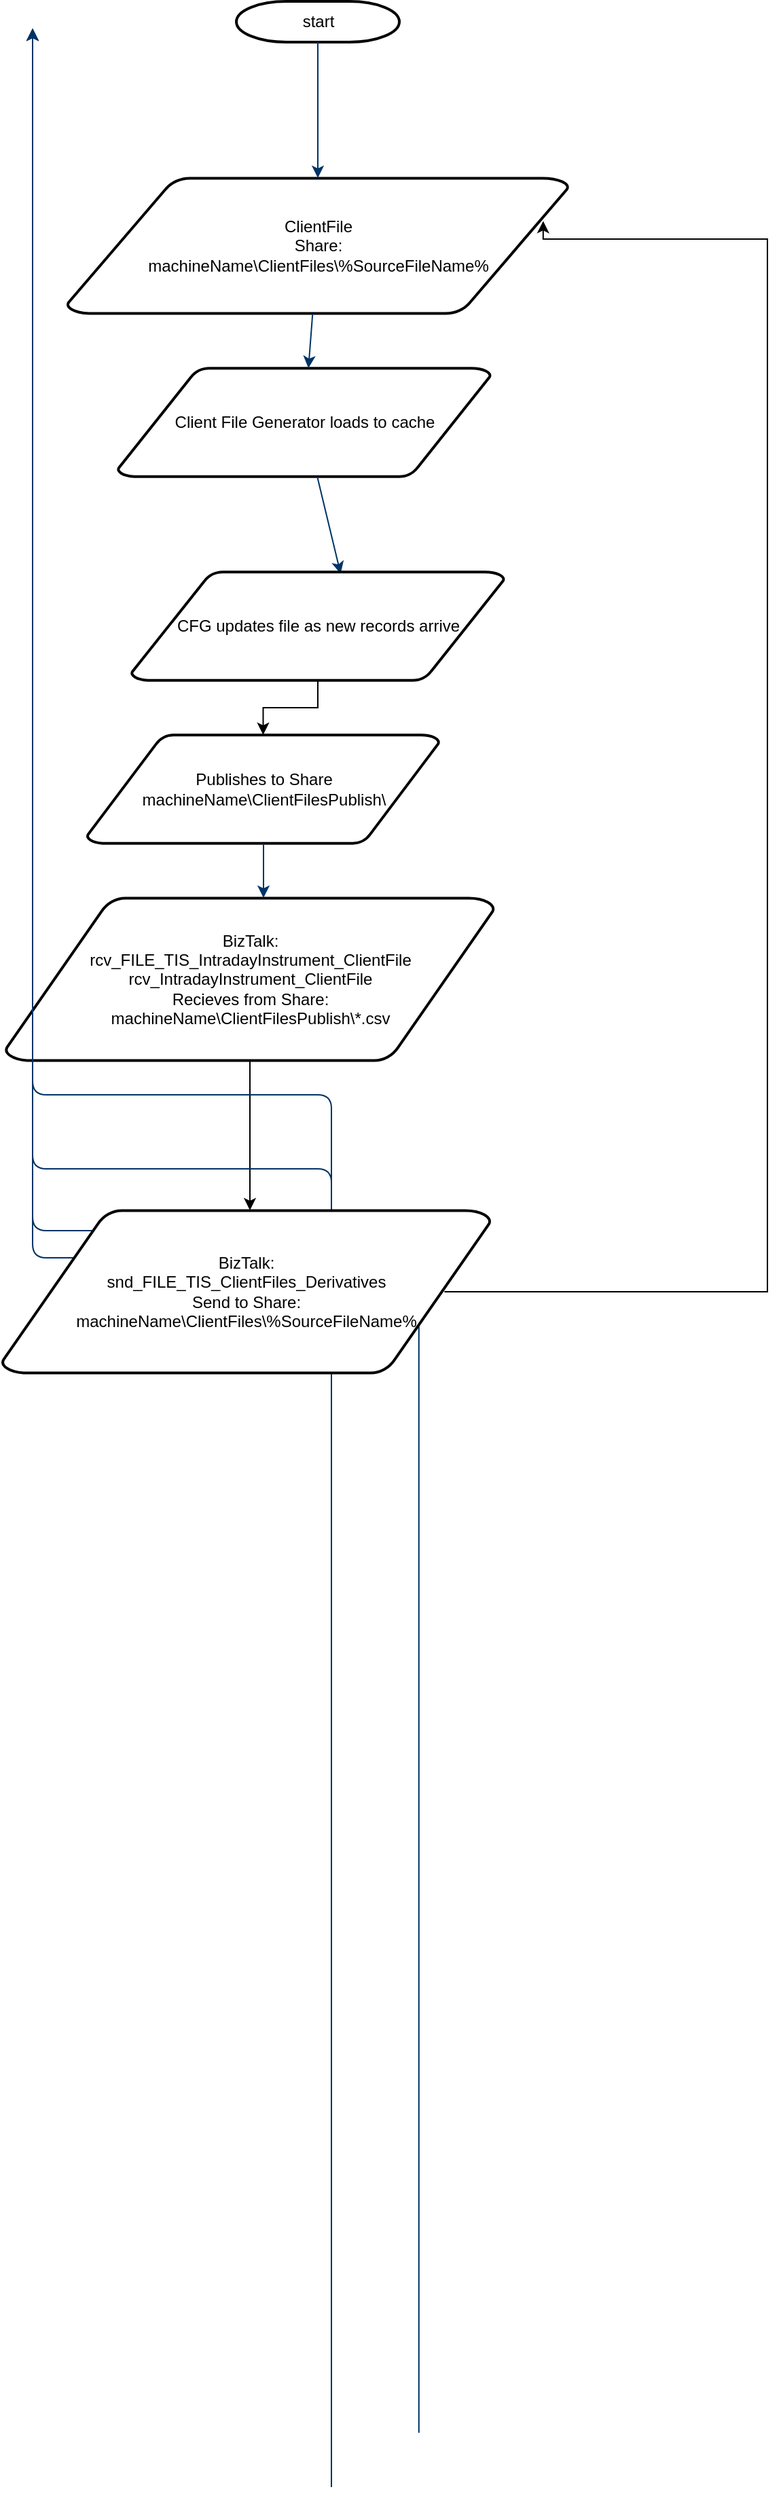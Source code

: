 <mxfile version="22.0.4" type="github">
  <diagram id="6a731a19-8d31-9384-78a2-239565b7b9f0" name="Page-1">
    <mxGraphModel dx="1034" dy="1301" grid="1" gridSize="10" guides="1" tooltips="1" connect="1" arrows="1" fold="1" page="1" pageScale="1" pageWidth="1169" pageHeight="827" background="none" math="0" shadow="0">
      <root>
        <mxCell id="0" />
        <mxCell id="1" parent="0" />
        <mxCell id="2" value="start" style="shape=mxgraph.flowchart.terminator;strokeWidth=2;gradientColor=none;gradientDirection=north;fontStyle=0;html=1;" parent="1" vertex="1">
          <mxGeometry x="250.01" y="-20" width="120" height="30" as="geometry" />
        </mxCell>
        <mxCell id="3" value="ClientFile&lt;br&gt;Share:&lt;br style=&quot;border-color: var(--border-color);&quot;&gt;machineName\\ClientFiles\%SourceFileName%" style="shape=mxgraph.flowchart.data;strokeWidth=2;gradientColor=none;gradientDirection=north;fontStyle=0;html=1;" parent="1" vertex="1">
          <mxGeometry x="125.26" y="110" width="369.5" height="100" as="geometry" />
        </mxCell>
        <mxCell id="4" value="Publishes to Share&lt;br&gt;machineName\ClientFilesPublish\" style="shape=mxgraph.flowchart.data;strokeWidth=2;gradientColor=none;gradientDirection=north;fontStyle=0;html=1;" parent="1" vertex="1">
          <mxGeometry x="140" y="520" width="259.5" height="80" as="geometry" />
        </mxCell>
        <mxCell id="5" value="Client File Generator loads to cache" style="shape=mxgraph.flowchart.data;strokeWidth=2;gradientColor=none;gradientDirection=north;fontStyle=0;html=1;" parent="1" vertex="1">
          <mxGeometry x="162.63" y="250" width="274.75" height="80" as="geometry" />
        </mxCell>
        <mxCell id="7" style="fontStyle=1;strokeColor=#003366;strokeWidth=1;html=1;" parent="1" source="2" target="3" edge="1">
          <mxGeometry relative="1" as="geometry" />
        </mxCell>
        <mxCell id="8" style="fontStyle=1;strokeColor=#003366;strokeWidth=1;html=1;" parent="1" source="3" target="5" edge="1">
          <mxGeometry relative="1" as="geometry" />
        </mxCell>
        <mxCell id="9" style="entryX=0.561;entryY=0.017;entryPerimeter=0;fontStyle=1;strokeColor=#003366;strokeWidth=1;html=1;entryDx=0;entryDy=0;" parent="1" source="5" target="_zM-YDJ3qmBeB4hZ0uHO-55" edge="1">
          <mxGeometry relative="1" as="geometry">
            <mxPoint x="320" y="390" as="targetPoint" />
          </mxGeometry>
        </mxCell>
        <mxCell id="_zM-YDJ3qmBeB4hZ0uHO-58" value="" style="edgeStyle=orthogonalEdgeStyle;rounded=0;orthogonalLoop=1;jettySize=auto;html=1;" edge="1" parent="1" source="13">
          <mxGeometry relative="1" as="geometry">
            <mxPoint x="260" y="870" as="targetPoint" />
          </mxGeometry>
        </mxCell>
        <mxCell id="13" value="BizTalk:&lt;br&gt;rcv_FILE_TIS_IntradayInstrument_ClientFile&lt;br&gt;rcv_IntradayInstrument_ClientFile&lt;br&gt;Recieves from Share:&lt;br&gt;machineName\\ClientFilesPublish\*.csv" style="shape=mxgraph.flowchart.data;strokeWidth=2;gradientColor=none;gradientDirection=north;fontStyle=0;html=1;" parent="1" vertex="1">
          <mxGeometry x="80" y="640" width="360" height="120" as="geometry" />
        </mxCell>
        <mxCell id="17" value="" style="edgeStyle=elbowEdgeStyle;elbow=horizontal;fontStyle=1;strokeColor=#003366;strokeWidth=1;html=1;" parent="1" source="4" target="13" edge="1">
          <mxGeometry width="100" height="100" as="geometry">
            <mxPoint y="100" as="sourcePoint" />
            <mxPoint x="100" as="targetPoint" />
          </mxGeometry>
        </mxCell>
        <mxCell id="41" value="" style="edgeStyle=elbowEdgeStyle;elbow=vertical;exitX=0.5;exitY=1;exitPerimeter=0;entryX=0.5;entryY=0;entryPerimeter=0;fontStyle=1;strokeColor=#003366;strokeWidth=1;html=1;" parent="1" target="37" edge="1">
          <mxGeometry width="100" height="100" as="geometry">
            <mxPoint x="320" y="1570" as="sourcePoint" />
            <mxPoint x="100" as="targetPoint" />
          </mxGeometry>
        </mxCell>
        <mxCell id="42" value="" style="edgeStyle=elbowEdgeStyle;elbow=vertical;exitX=0.5;exitY=1;exitPerimeter=0;entryX=0.5;entryY=0;entryPerimeter=0;fontStyle=1;strokeColor=#003366;strokeWidth=1;html=1;" parent="1" target="38" edge="1">
          <mxGeometry width="100" height="100" as="geometry">
            <mxPoint x="320" y="1678.5" as="sourcePoint" />
            <mxPoint x="100" as="targetPoint" />
          </mxGeometry>
        </mxCell>
        <mxCell id="43" value="" style="edgeStyle=elbowEdgeStyle;elbow=vertical;exitX=0.5;exitY=1;exitPerimeter=0;entryX=0.5;entryY=0;entryPerimeter=0;fontStyle=1;strokeColor=#003366;strokeWidth=1;html=1;" parent="1" target="40" edge="1">
          <mxGeometry width="100" height="100" as="geometry">
            <mxPoint x="320" y="1810" as="sourcePoint" />
            <mxPoint x="100" as="targetPoint" />
          </mxGeometry>
        </mxCell>
        <mxCell id="44" value="" style="edgeStyle=elbowEdgeStyle;elbow=vertical;exitX=0.905;exitY=0.5;exitPerimeter=0;entryX=0;entryY=0.5;entryPerimeter=0;fontStyle=1;strokeColor=#003366;strokeWidth=1;html=1;" parent="1" target="39" edge="1">
          <mxGeometry width="100" height="100" as="geometry">
            <mxPoint x="384.395" y="1770" as="sourcePoint" />
            <mxPoint x="100" as="targetPoint" />
          </mxGeometry>
        </mxCell>
        <mxCell id="_zM-YDJ3qmBeB4hZ0uHO-56" value="" style="edgeStyle=orthogonalEdgeStyle;rounded=0;orthogonalLoop=1;jettySize=auto;html=1;" edge="1" parent="1" source="_zM-YDJ3qmBeB4hZ0uHO-55" target="4">
          <mxGeometry relative="1" as="geometry" />
        </mxCell>
        <mxCell id="_zM-YDJ3qmBeB4hZ0uHO-55" value="CFG updates file as new records arrive" style="shape=mxgraph.flowchart.data;strokeWidth=2;gradientColor=none;gradientDirection=north;fontStyle=0;html=1;" vertex="1" parent="1">
          <mxGeometry x="172.63" y="400" width="274.75" height="80" as="geometry" />
        </mxCell>
        <mxCell id="_zM-YDJ3qmBeB4hZ0uHO-63" value="" style="edgeStyle=orthogonalEdgeStyle;rounded=0;orthogonalLoop=1;jettySize=auto;html=1;entryX=0.949;entryY=0.317;entryDx=0;entryDy=0;entryPerimeter=0;exitX=0.905;exitY=0.5;exitDx=0;exitDy=0;exitPerimeter=0;" edge="1" parent="1" source="_zM-YDJ3qmBeB4hZ0uHO-59" target="3">
          <mxGeometry relative="1" as="geometry">
            <mxPoint x="640" y="140" as="targetPoint" />
            <Array as="points">
              <mxPoint x="641" y="930" />
              <mxPoint x="641" y="155" />
            </Array>
          </mxGeometry>
        </mxCell>
        <mxCell id="_zM-YDJ3qmBeB4hZ0uHO-59" value="BizTalk:&lt;br&gt;snd_FILE_TIS_ClientFiles_Derivatives&lt;br&gt;Send to Share:&lt;br&gt;machineName\\ClientFiles\%SourceFileName%" style="shape=mxgraph.flowchart.data;strokeWidth=2;gradientColor=none;gradientDirection=north;fontStyle=0;html=1;" vertex="1" parent="1">
          <mxGeometry x="77.38" y="870" width="360" height="120" as="geometry" />
        </mxCell>
      </root>
    </mxGraphModel>
  </diagram>
</mxfile>
